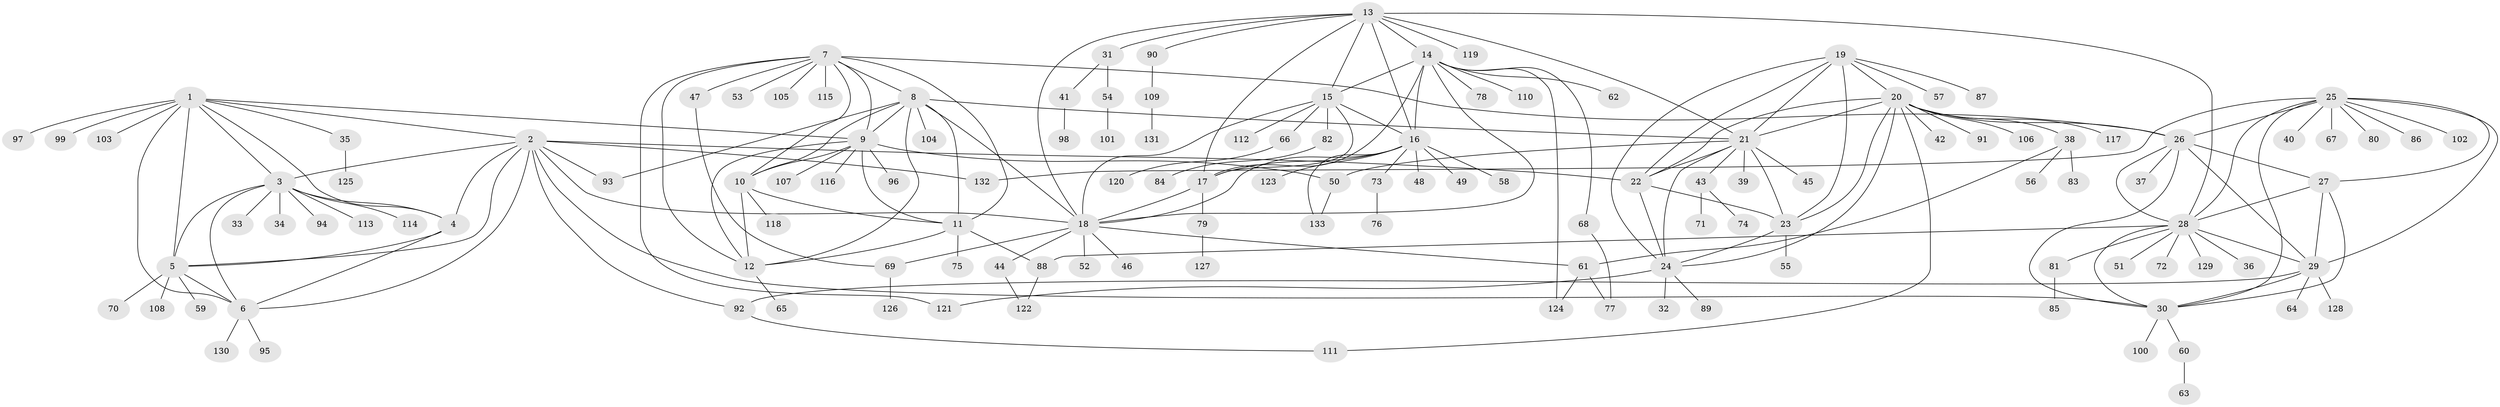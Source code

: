// Generated by graph-tools (version 1.1) at 2025/26/03/09/25 03:26:44]
// undirected, 133 vertices, 201 edges
graph export_dot {
graph [start="1"]
  node [color=gray90,style=filled];
  1;
  2;
  3;
  4;
  5;
  6;
  7;
  8;
  9;
  10;
  11;
  12;
  13;
  14;
  15;
  16;
  17;
  18;
  19;
  20;
  21;
  22;
  23;
  24;
  25;
  26;
  27;
  28;
  29;
  30;
  31;
  32;
  33;
  34;
  35;
  36;
  37;
  38;
  39;
  40;
  41;
  42;
  43;
  44;
  45;
  46;
  47;
  48;
  49;
  50;
  51;
  52;
  53;
  54;
  55;
  56;
  57;
  58;
  59;
  60;
  61;
  62;
  63;
  64;
  65;
  66;
  67;
  68;
  69;
  70;
  71;
  72;
  73;
  74;
  75;
  76;
  77;
  78;
  79;
  80;
  81;
  82;
  83;
  84;
  85;
  86;
  87;
  88;
  89;
  90;
  91;
  92;
  93;
  94;
  95;
  96;
  97;
  98;
  99;
  100;
  101;
  102;
  103;
  104;
  105;
  106;
  107;
  108;
  109;
  110;
  111;
  112;
  113;
  114;
  115;
  116;
  117;
  118;
  119;
  120;
  121;
  122;
  123;
  124;
  125;
  126;
  127;
  128;
  129;
  130;
  131;
  132;
  133;
  1 -- 2;
  1 -- 3;
  1 -- 4;
  1 -- 5;
  1 -- 6;
  1 -- 9;
  1 -- 35;
  1 -- 97;
  1 -- 99;
  1 -- 103;
  2 -- 3;
  2 -- 4;
  2 -- 5;
  2 -- 6;
  2 -- 18;
  2 -- 22;
  2 -- 30;
  2 -- 92;
  2 -- 93;
  2 -- 132;
  3 -- 4;
  3 -- 5;
  3 -- 6;
  3 -- 33;
  3 -- 34;
  3 -- 94;
  3 -- 113;
  3 -- 114;
  4 -- 5;
  4 -- 6;
  5 -- 6;
  5 -- 59;
  5 -- 70;
  5 -- 108;
  6 -- 95;
  6 -- 130;
  7 -- 8;
  7 -- 9;
  7 -- 10;
  7 -- 11;
  7 -- 12;
  7 -- 26;
  7 -- 47;
  7 -- 53;
  7 -- 105;
  7 -- 115;
  7 -- 121;
  8 -- 9;
  8 -- 10;
  8 -- 11;
  8 -- 12;
  8 -- 18;
  8 -- 21;
  8 -- 93;
  8 -- 104;
  9 -- 10;
  9 -- 11;
  9 -- 12;
  9 -- 50;
  9 -- 96;
  9 -- 107;
  9 -- 116;
  10 -- 11;
  10 -- 12;
  10 -- 118;
  11 -- 12;
  11 -- 75;
  11 -- 88;
  12 -- 65;
  13 -- 14;
  13 -- 15;
  13 -- 16;
  13 -- 17;
  13 -- 18;
  13 -- 21;
  13 -- 28;
  13 -- 31;
  13 -- 90;
  13 -- 119;
  14 -- 15;
  14 -- 16;
  14 -- 17;
  14 -- 18;
  14 -- 62;
  14 -- 68;
  14 -- 78;
  14 -- 110;
  14 -- 124;
  15 -- 16;
  15 -- 17;
  15 -- 18;
  15 -- 66;
  15 -- 82;
  15 -- 112;
  16 -- 17;
  16 -- 18;
  16 -- 48;
  16 -- 49;
  16 -- 58;
  16 -- 73;
  16 -- 123;
  16 -- 133;
  17 -- 18;
  17 -- 79;
  18 -- 44;
  18 -- 46;
  18 -- 52;
  18 -- 61;
  18 -- 69;
  19 -- 20;
  19 -- 21;
  19 -- 22;
  19 -- 23;
  19 -- 24;
  19 -- 57;
  19 -- 87;
  20 -- 21;
  20 -- 22;
  20 -- 23;
  20 -- 24;
  20 -- 26;
  20 -- 38;
  20 -- 42;
  20 -- 91;
  20 -- 106;
  20 -- 111;
  20 -- 117;
  21 -- 22;
  21 -- 23;
  21 -- 24;
  21 -- 39;
  21 -- 43;
  21 -- 45;
  21 -- 50;
  22 -- 23;
  22 -- 24;
  23 -- 24;
  23 -- 55;
  24 -- 32;
  24 -- 89;
  24 -- 121;
  25 -- 26;
  25 -- 27;
  25 -- 28;
  25 -- 29;
  25 -- 30;
  25 -- 40;
  25 -- 67;
  25 -- 80;
  25 -- 86;
  25 -- 102;
  25 -- 132;
  26 -- 27;
  26 -- 28;
  26 -- 29;
  26 -- 30;
  26 -- 37;
  27 -- 28;
  27 -- 29;
  27 -- 30;
  28 -- 29;
  28 -- 30;
  28 -- 36;
  28 -- 51;
  28 -- 72;
  28 -- 81;
  28 -- 88;
  28 -- 129;
  29 -- 30;
  29 -- 64;
  29 -- 92;
  29 -- 128;
  30 -- 60;
  30 -- 100;
  31 -- 41;
  31 -- 54;
  35 -- 125;
  38 -- 56;
  38 -- 61;
  38 -- 83;
  41 -- 98;
  43 -- 71;
  43 -- 74;
  44 -- 122;
  47 -- 69;
  50 -- 133;
  54 -- 101;
  60 -- 63;
  61 -- 77;
  61 -- 124;
  66 -- 120;
  68 -- 77;
  69 -- 126;
  73 -- 76;
  79 -- 127;
  81 -- 85;
  82 -- 84;
  88 -- 122;
  90 -- 109;
  92 -- 111;
  109 -- 131;
}
